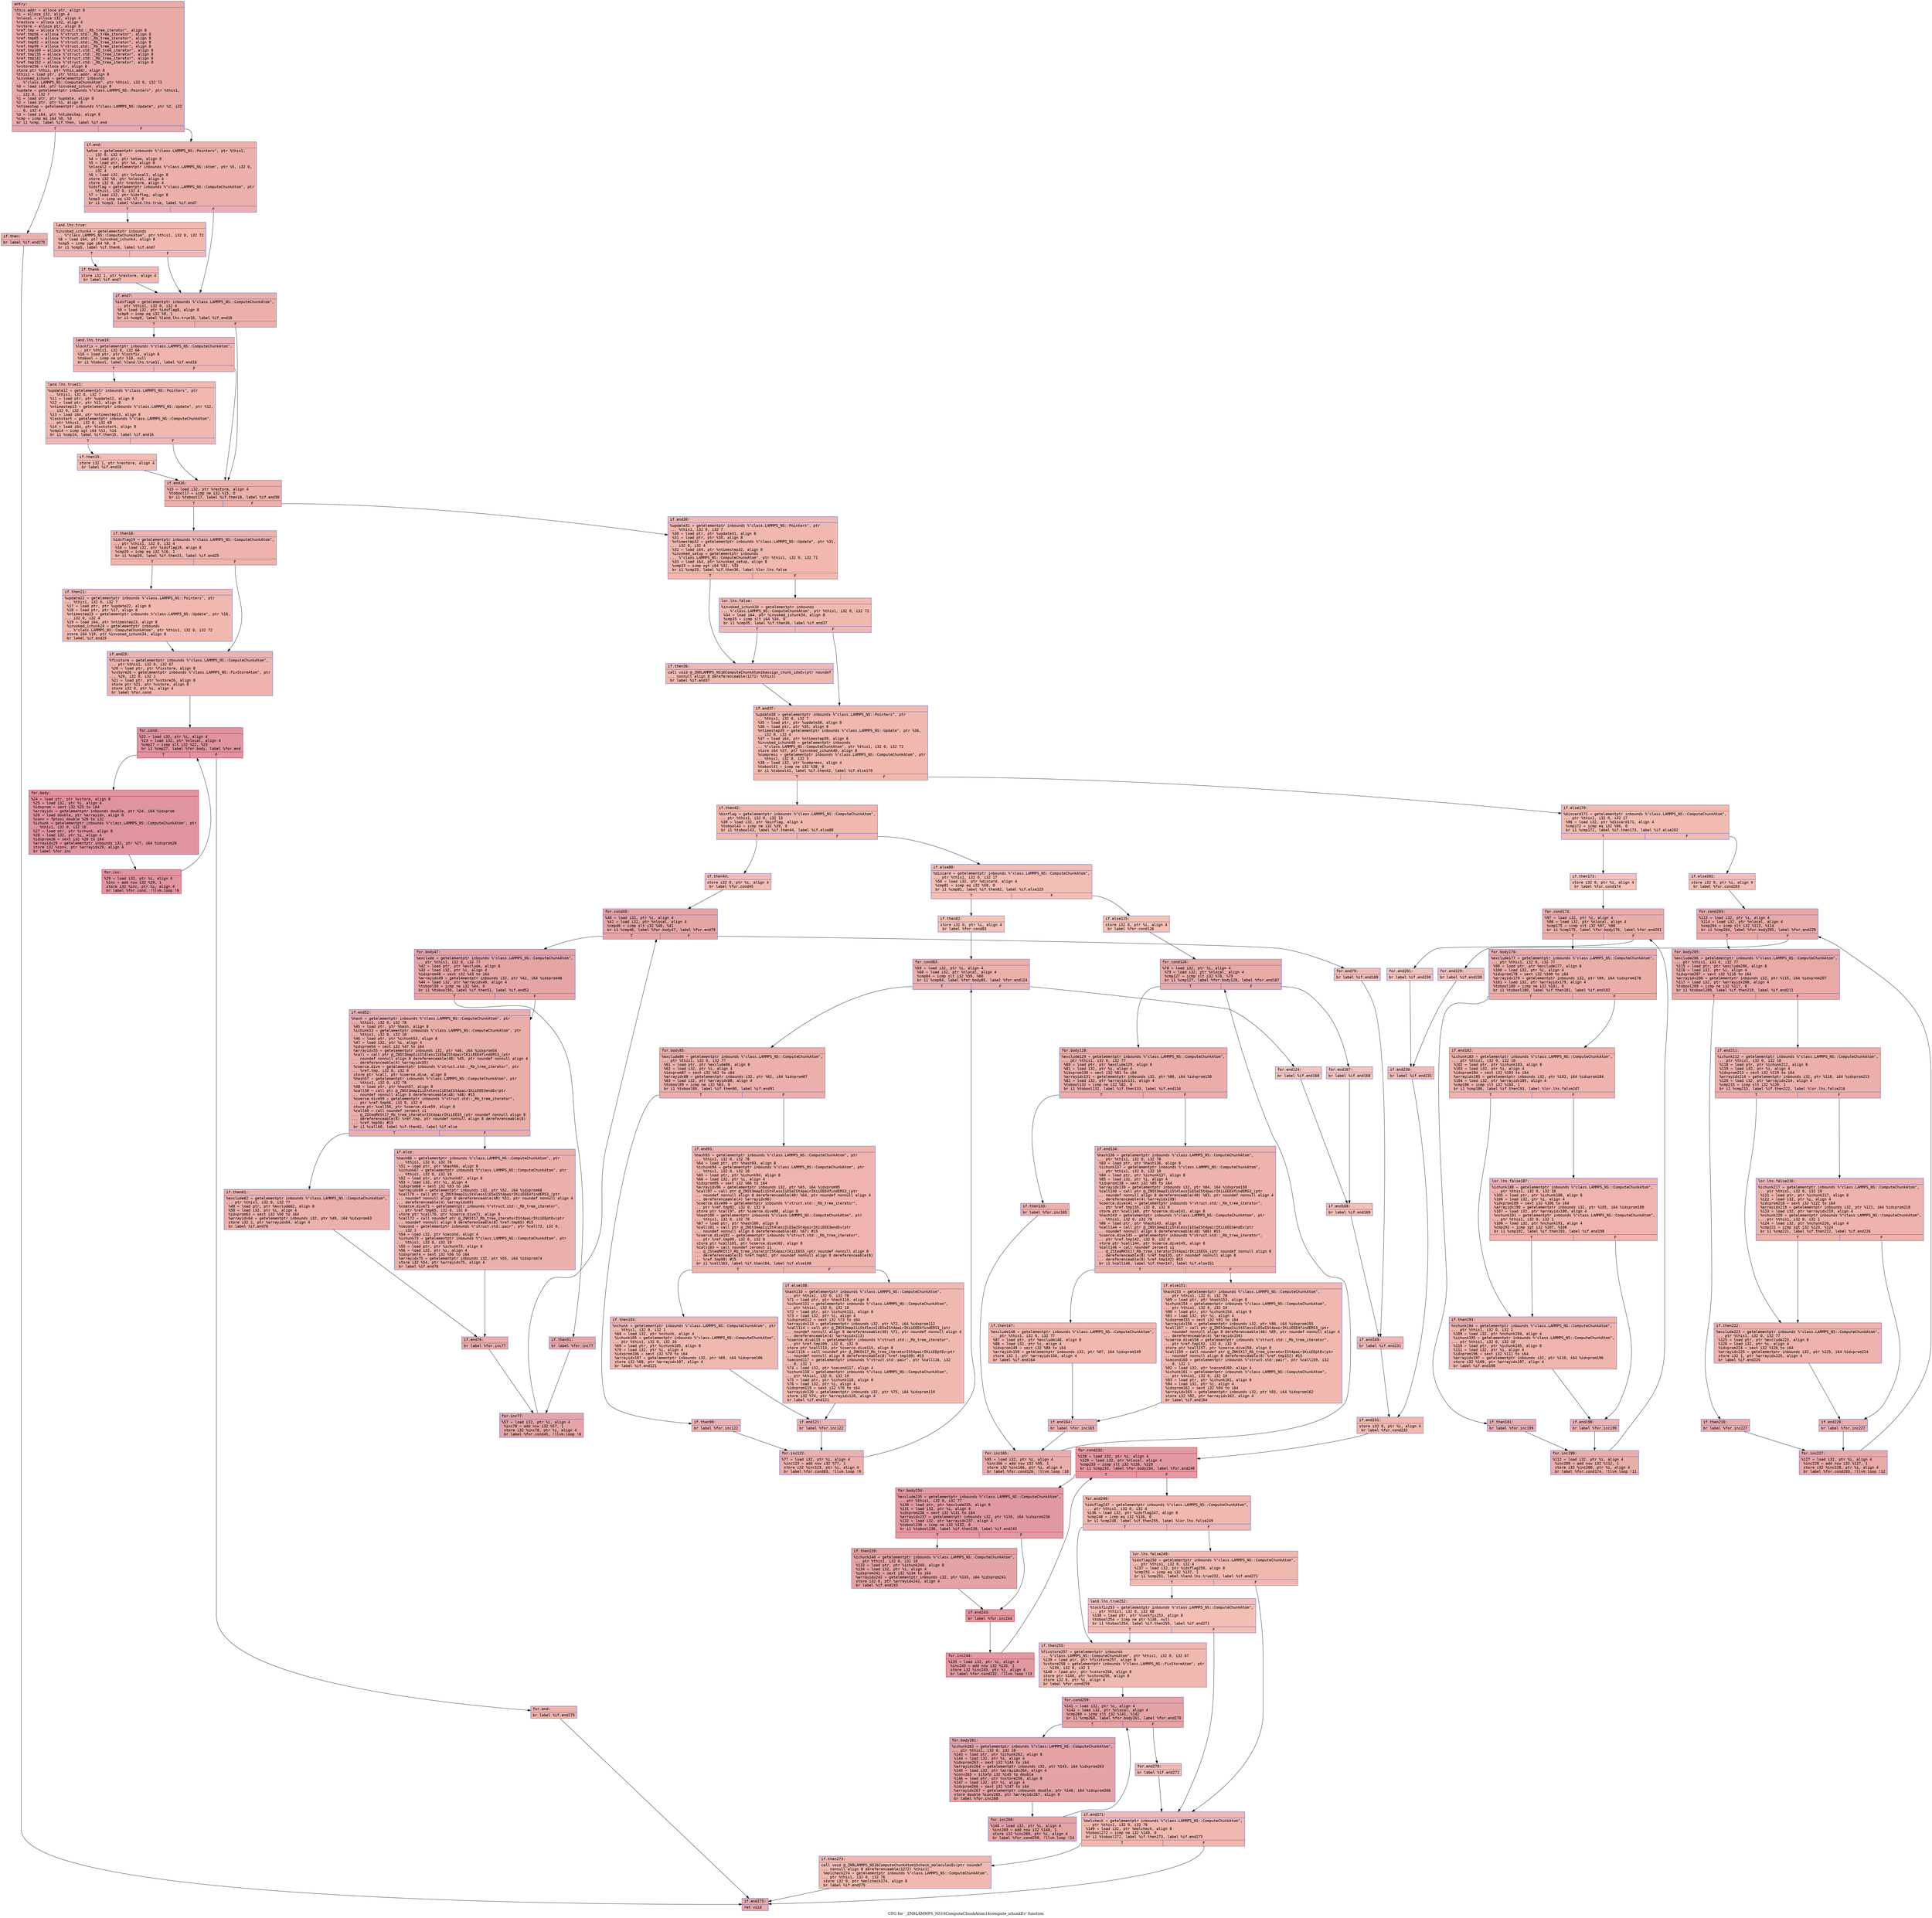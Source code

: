 digraph "CFG for '_ZN9LAMMPS_NS16ComputeChunkAtom14compute_ichunkEv' function" {
	label="CFG for '_ZN9LAMMPS_NS16ComputeChunkAtom14compute_ichunkEv' function";

	Node0x56369a7d19e0 [shape=record,color="#3d50c3ff", style=filled, fillcolor="#cc403a70" fontname="Courier",label="{entry:\l|  %this.addr = alloca ptr, align 8\l  %i = alloca i32, align 4\l  %nlocal = alloca i32, align 4\l  %restore = alloca i32, align 4\l  %vstore = alloca ptr, align 8\l  %ref.tmp = alloca %\"struct.std::_Rb_tree_iterator\", align 8\l  %ref.tmp56 = alloca %\"struct.std::_Rb_tree_iterator\", align 8\l  %ref.tmp65 = alloca %\"struct.std::_Rb_tree_iterator\", align 8\l  %ref.tmp92 = alloca %\"struct.std::_Rb_tree_iterator\", align 8\l  %ref.tmp99 = alloca %\"struct.std::_Rb_tree_iterator\", align 8\l  %ref.tmp109 = alloca %\"struct.std::_Rb_tree_iterator\", align 8\l  %ref.tmp135 = alloca %\"struct.std::_Rb_tree_iterator\", align 8\l  %ref.tmp142 = alloca %\"struct.std::_Rb_tree_iterator\", align 8\l  %ref.tmp152 = alloca %\"struct.std::_Rb_tree_iterator\", align 8\l  %vstore256 = alloca ptr, align 8\l  store ptr %this, ptr %this.addr, align 8\l  %this1 = load ptr, ptr %this.addr, align 8\l  %invoked_ichunk = getelementptr inbounds\l... %\"class.LAMMPS_NS::ComputeChunkAtom\", ptr %this1, i32 0, i32 72\l  %0 = load i64, ptr %invoked_ichunk, align 8\l  %update = getelementptr inbounds %\"class.LAMMPS_NS::Pointers\", ptr %this1,\l... i32 0, i32 7\l  %1 = load ptr, ptr %update, align 8\l  %2 = load ptr, ptr %1, align 8\l  %ntimestep = getelementptr inbounds %\"class.LAMMPS_NS::Update\", ptr %2, i32\l... 0, i32 4\l  %3 = load i64, ptr %ntimestep, align 8\l  %cmp = icmp eq i64 %0, %3\l  br i1 %cmp, label %if.then, label %if.end\l|{<s0>T|<s1>F}}"];
	Node0x56369a7d19e0:s0 -> Node0x56369a7dbb30[tooltip="entry -> if.then\nProbability 50.00%" ];
	Node0x56369a7d19e0:s1 -> Node0x56369a7dbba0[tooltip="entry -> if.end\nProbability 50.00%" ];
	Node0x56369a7dbb30 [shape=record,color="#3d50c3ff", style=filled, fillcolor="#d24b4070" fontname="Courier",label="{if.then:\l|  br label %if.end275\l}"];
	Node0x56369a7dbb30 -> Node0x56369a7dbcc0[tooltip="if.then -> if.end275\nProbability 100.00%" ];
	Node0x56369a7dbba0 [shape=record,color="#3d50c3ff", style=filled, fillcolor="#d24b4070" fontname="Courier",label="{if.end:\l|  %atom = getelementptr inbounds %\"class.LAMMPS_NS::Pointers\", ptr %this1,\l... i32 0, i32 6\l  %4 = load ptr, ptr %atom, align 8\l  %5 = load ptr, ptr %4, align 8\l  %nlocal2 = getelementptr inbounds %\"class.LAMMPS_NS::Atom\", ptr %5, i32 0,\l... i32 4\l  %6 = load i32, ptr %nlocal2, align 8\l  store i32 %6, ptr %nlocal, align 4\l  store i32 0, ptr %restore, align 4\l  %idsflag = getelementptr inbounds %\"class.LAMMPS_NS::ComputeChunkAtom\", ptr\l... %this1, i32 0, i32 4\l  %7 = load i32, ptr %idsflag, align 8\l  %cmp3 = icmp eq i32 %7, 0\l  br i1 %cmp3, label %land.lhs.true, label %if.end7\l|{<s0>T|<s1>F}}"];
	Node0x56369a7dbba0:s0 -> Node0x56369a7dc5d0[tooltip="if.end -> land.lhs.true\nProbability 37.50%" ];
	Node0x56369a7dbba0:s1 -> Node0x56369a7dc650[tooltip="if.end -> if.end7\nProbability 62.50%" ];
	Node0x56369a7dc5d0 [shape=record,color="#3d50c3ff", style=filled, fillcolor="#dc5d4a70" fontname="Courier",label="{land.lhs.true:\l|  %invoked_ichunk4 = getelementptr inbounds\l... %\"class.LAMMPS_NS::ComputeChunkAtom\", ptr %this1, i32 0, i32 72\l  %8 = load i64, ptr %invoked_ichunk4, align 8\l  %cmp5 = icmp sge i64 %8, 0\l  br i1 %cmp5, label %if.then6, label %if.end7\l|{<s0>T|<s1>F}}"];
	Node0x56369a7dc5d0:s0 -> Node0x56369a7dc9c0[tooltip="land.lhs.true -> if.then6\nProbability 50.00%" ];
	Node0x56369a7dc5d0:s1 -> Node0x56369a7dc650[tooltip="land.lhs.true -> if.end7\nProbability 50.00%" ];
	Node0x56369a7dc9c0 [shape=record,color="#3d50c3ff", style=filled, fillcolor="#de614d70" fontname="Courier",label="{if.then6:\l|  store i32 1, ptr %restore, align 4\l  br label %if.end7\l}"];
	Node0x56369a7dc9c0 -> Node0x56369a7dc650[tooltip="if.then6 -> if.end7\nProbability 100.00%" ];
	Node0x56369a7dc650 [shape=record,color="#3d50c3ff", style=filled, fillcolor="#d24b4070" fontname="Courier",label="{if.end7:\l|  %idsflag8 = getelementptr inbounds %\"class.LAMMPS_NS::ComputeChunkAtom\",\l... ptr %this1, i32 0, i32 4\l  %9 = load i32, ptr %idsflag8, align 8\l  %cmp9 = icmp eq i32 %9, 1\l  br i1 %cmp9, label %land.lhs.true10, label %if.end16\l|{<s0>T|<s1>F}}"];
	Node0x56369a7dc650:s0 -> Node0x56369a7dcdf0[tooltip="if.end7 -> land.lhs.true10\nProbability 50.00%" ];
	Node0x56369a7dc650:s1 -> Node0x56369a7dce70[tooltip="if.end7 -> if.end16\nProbability 50.00%" ];
	Node0x56369a7dcdf0 [shape=record,color="#3d50c3ff", style=filled, fillcolor="#d8564670" fontname="Courier",label="{land.lhs.true10:\l|  %lockfix = getelementptr inbounds %\"class.LAMMPS_NS::ComputeChunkAtom\",\l... ptr %this1, i32 0, i32 68\l  %10 = load ptr, ptr %lockfix, align 8\l  %tobool = icmp ne ptr %10, null\l  br i1 %tobool, label %land.lhs.true11, label %if.end16\l|{<s0>T|<s1>F}}"];
	Node0x56369a7dcdf0:s0 -> Node0x56369a7dd1e0[tooltip="land.lhs.true10 -> land.lhs.true11\nProbability 62.50%" ];
	Node0x56369a7dcdf0:s1 -> Node0x56369a7dce70[tooltip="land.lhs.true10 -> if.end16\nProbability 37.50%" ];
	Node0x56369a7dd1e0 [shape=record,color="#3d50c3ff", style=filled, fillcolor="#dc5d4a70" fontname="Courier",label="{land.lhs.true11:\l|  %update12 = getelementptr inbounds %\"class.LAMMPS_NS::Pointers\", ptr\l... %this1, i32 0, i32 7\l  %11 = load ptr, ptr %update12, align 8\l  %12 = load ptr, ptr %11, align 8\l  %ntimestep13 = getelementptr inbounds %\"class.LAMMPS_NS::Update\", ptr %12,\l... i32 0, i32 4\l  %13 = load i64, ptr %ntimestep13, align 8\l  %lockstart = getelementptr inbounds %\"class.LAMMPS_NS::ComputeChunkAtom\",\l... ptr %this1, i32 0, i32 69\l  %14 = load i64, ptr %lockstart, align 8\l  %cmp14 = icmp sgt i64 %13, %14\l  br i1 %cmp14, label %if.then15, label %if.end16\l|{<s0>T|<s1>F}}"];
	Node0x56369a7dd1e0:s0 -> Node0x56369a7dd890[tooltip="land.lhs.true11 -> if.then15\nProbability 50.00%" ];
	Node0x56369a7dd1e0:s1 -> Node0x56369a7dce70[tooltip="land.lhs.true11 -> if.end16\nProbability 50.00%" ];
	Node0x56369a7dd890 [shape=record,color="#3d50c3ff", style=filled, fillcolor="#e1675170" fontname="Courier",label="{if.then15:\l|  store i32 1, ptr %restore, align 4\l  br label %if.end16\l}"];
	Node0x56369a7dd890 -> Node0x56369a7dce70[tooltip="if.then15 -> if.end16\nProbability 100.00%" ];
	Node0x56369a7dce70 [shape=record,color="#3d50c3ff", style=filled, fillcolor="#d24b4070" fontname="Courier",label="{if.end16:\l|  %15 = load i32, ptr %restore, align 4\l  %tobool17 = icmp ne i32 %15, 0\l  br i1 %tobool17, label %if.then18, label %if.end30\l|{<s0>T|<s1>F}}"];
	Node0x56369a7dce70:s0 -> Node0x56369a7ddc10[tooltip="if.end16 -> if.then18\nProbability 62.50%" ];
	Node0x56369a7dce70:s1 -> Node0x56369a7ddc90[tooltip="if.end16 -> if.end30\nProbability 37.50%" ];
	Node0x56369a7ddc10 [shape=record,color="#3d50c3ff", style=filled, fillcolor="#d6524470" fontname="Courier",label="{if.then18:\l|  %idsflag19 = getelementptr inbounds %\"class.LAMMPS_NS::ComputeChunkAtom\",\l... ptr %this1, i32 0, i32 4\l  %16 = load i32, ptr %idsflag19, align 8\l  %cmp20 = icmp eq i32 %16, 1\l  br i1 %cmp20, label %if.then21, label %if.end25\l|{<s0>T|<s1>F}}"];
	Node0x56369a7ddc10:s0 -> Node0x56369a7dc010[tooltip="if.then18 -> if.then21\nProbability 50.00%" ];
	Node0x56369a7ddc10:s1 -> Node0x56369a7de360[tooltip="if.then18 -> if.end25\nProbability 50.00%" ];
	Node0x56369a7dc010 [shape=record,color="#3d50c3ff", style=filled, fillcolor="#dc5d4a70" fontname="Courier",label="{if.then21:\l|  %update22 = getelementptr inbounds %\"class.LAMMPS_NS::Pointers\", ptr\l... %this1, i32 0, i32 7\l  %17 = load ptr, ptr %update22, align 8\l  %18 = load ptr, ptr %17, align 8\l  %ntimestep23 = getelementptr inbounds %\"class.LAMMPS_NS::Update\", ptr %18,\l... i32 0, i32 4\l  %19 = load i64, ptr %ntimestep23, align 8\l  %invoked_ichunk24 = getelementptr inbounds\l... %\"class.LAMMPS_NS::ComputeChunkAtom\", ptr %this1, i32 0, i32 72\l  store i64 %19, ptr %invoked_ichunk24, align 8\l  br label %if.end25\l}"];
	Node0x56369a7dc010 -> Node0x56369a7de360[tooltip="if.then21 -> if.end25\nProbability 100.00%" ];
	Node0x56369a7de360 [shape=record,color="#3d50c3ff", style=filled, fillcolor="#d6524470" fontname="Courier",label="{if.end25:\l|  %fixstore = getelementptr inbounds %\"class.LAMMPS_NS::ComputeChunkAtom\",\l... ptr %this1, i32 0, i32 67\l  %20 = load ptr, ptr %fixstore, align 8\l  %vstore26 = getelementptr inbounds %\"class.LAMMPS_NS::FixStoreAtom\", ptr\l... %20, i32 0, i32 1\l  %21 = load ptr, ptr %vstore26, align 8\l  store ptr %21, ptr %vstore, align 8\l  store i32 0, ptr %i, align 4\l  br label %for.cond\l}"];
	Node0x56369a7de360 -> Node0x56369a7dee40[tooltip="if.end25 -> for.cond\nProbability 100.00%" ];
	Node0x56369a7dee40 [shape=record,color="#b70d28ff", style=filled, fillcolor="#b70d2870" fontname="Courier",label="{for.cond:\l|  %22 = load i32, ptr %i, align 4\l  %23 = load i32, ptr %nlocal, align 4\l  %cmp27 = icmp slt i32 %22, %23\l  br i1 %cmp27, label %for.body, label %for.end\l|{<s0>T|<s1>F}}"];
	Node0x56369a7dee40:s0 -> Node0x56369a7df0b0[tooltip="for.cond -> for.body\nProbability 96.88%" ];
	Node0x56369a7dee40:s1 -> Node0x56369a7df130[tooltip="for.cond -> for.end\nProbability 3.12%" ];
	Node0x56369a7df0b0 [shape=record,color="#b70d28ff", style=filled, fillcolor="#b70d2870" fontname="Courier",label="{for.body:\l|  %24 = load ptr, ptr %vstore, align 8\l  %25 = load i32, ptr %i, align 4\l  %idxprom = sext i32 %25 to i64\l  %arrayidx = getelementptr inbounds double, ptr %24, i64 %idxprom\l  %26 = load double, ptr %arrayidx, align 8\l  %conv = fptosi double %26 to i32\l  %ichunk = getelementptr inbounds %\"class.LAMMPS_NS::ComputeChunkAtom\", ptr\l... %this1, i32 0, i32 10\l  %27 = load ptr, ptr %ichunk, align 8\l  %28 = load i32, ptr %i, align 4\l  %idxprom28 = sext i32 %28 to i64\l  %arrayidx29 = getelementptr inbounds i32, ptr %27, i64 %idxprom28\l  store i32 %conv, ptr %arrayidx29, align 4\l  br label %for.inc\l}"];
	Node0x56369a7df0b0 -> Node0x56369a7df9b0[tooltip="for.body -> for.inc\nProbability 100.00%" ];
	Node0x56369a7df9b0 [shape=record,color="#b70d28ff", style=filled, fillcolor="#b70d2870" fontname="Courier",label="{for.inc:\l|  %29 = load i32, ptr %i, align 4\l  %inc = add nsw i32 %29, 1\l  store i32 %inc, ptr %i, align 4\l  br label %for.cond, !llvm.loop !6\l}"];
	Node0x56369a7df9b0 -> Node0x56369a7dee40[tooltip="for.inc -> for.cond\nProbability 100.00%" ];
	Node0x56369a7df130 [shape=record,color="#3d50c3ff", style=filled, fillcolor="#d6524470" fontname="Courier",label="{for.end:\l|  br label %if.end275\l}"];
	Node0x56369a7df130 -> Node0x56369a7dbcc0[tooltip="for.end -> if.end275\nProbability 100.00%" ];
	Node0x56369a7ddc90 [shape=record,color="#3d50c3ff", style=filled, fillcolor="#dc5d4a70" fontname="Courier",label="{if.end30:\l|  %update31 = getelementptr inbounds %\"class.LAMMPS_NS::Pointers\", ptr\l... %this1, i32 0, i32 7\l  %30 = load ptr, ptr %update31, align 8\l  %31 = load ptr, ptr %30, align 8\l  %ntimestep32 = getelementptr inbounds %\"class.LAMMPS_NS::Update\", ptr %31,\l... i32 0, i32 4\l  %32 = load i64, ptr %ntimestep32, align 8\l  %invoked_setup = getelementptr inbounds\l... %\"class.LAMMPS_NS::ComputeChunkAtom\", ptr %this1, i32 0, i32 71\l  %33 = load i64, ptr %invoked_setup, align 8\l  %cmp33 = icmp sgt i64 %32, %33\l  br i1 %cmp33, label %if.then36, label %lor.lhs.false\l|{<s0>T|<s1>F}}"];
	Node0x56369a7ddc90:s0 -> Node0x56369a7e0390[tooltip="if.end30 -> if.then36\nProbability 50.00%" ];
	Node0x56369a7ddc90:s1 -> Node0x56369a7e0410[tooltip="if.end30 -> lor.lhs.false\nProbability 50.00%" ];
	Node0x56369a7e0410 [shape=record,color="#3d50c3ff", style=filled, fillcolor="#de614d70" fontname="Courier",label="{lor.lhs.false:\l|  %invoked_ichunk34 = getelementptr inbounds\l... %\"class.LAMMPS_NS::ComputeChunkAtom\", ptr %this1, i32 0, i32 72\l  %34 = load i64, ptr %invoked_ichunk34, align 8\l  %cmp35 = icmp slt i64 %34, 0\l  br i1 %cmp35, label %if.then36, label %if.end37\l|{<s0>T|<s1>F}}"];
	Node0x56369a7e0410:s0 -> Node0x56369a7e0390[tooltip="lor.lhs.false -> if.then36\nProbability 37.50%" ];
	Node0x56369a7e0410:s1 -> Node0x56369a7e07f0[tooltip="lor.lhs.false -> if.end37\nProbability 62.50%" ];
	Node0x56369a7e0390 [shape=record,color="#3d50c3ff", style=filled, fillcolor="#de614d70" fontname="Courier",label="{if.then36:\l|  call void @_ZN9LAMMPS_NS16ComputeChunkAtom16assign_chunk_idsEv(ptr noundef\l... nonnull align 8 dereferenceable(1272) %this1)\l  br label %if.end37\l}"];
	Node0x56369a7e0390 -> Node0x56369a7e07f0[tooltip="if.then36 -> if.end37\nProbability 100.00%" ];
	Node0x56369a7e07f0 [shape=record,color="#3d50c3ff", style=filled, fillcolor="#dc5d4a70" fontname="Courier",label="{if.end37:\l|  %update38 = getelementptr inbounds %\"class.LAMMPS_NS::Pointers\", ptr\l... %this1, i32 0, i32 7\l  %35 = load ptr, ptr %update38, align 8\l  %36 = load ptr, ptr %35, align 8\l  %ntimestep39 = getelementptr inbounds %\"class.LAMMPS_NS::Update\", ptr %36,\l... i32 0, i32 4\l  %37 = load i64, ptr %ntimestep39, align 8\l  %invoked_ichunk40 = getelementptr inbounds\l... %\"class.LAMMPS_NS::ComputeChunkAtom\", ptr %this1, i32 0, i32 72\l  store i64 %37, ptr %invoked_ichunk40, align 8\l  %compress = getelementptr inbounds %\"class.LAMMPS_NS::ComputeChunkAtom\", ptr\l... %this1, i32 0, i32 3\l  %38 = load i32, ptr %compress, align 4\l  %tobool41 = icmp ne i32 %38, 0\l  br i1 %tobool41, label %if.then42, label %if.else170\l|{<s0>T|<s1>F}}"];
	Node0x56369a7e07f0:s0 -> Node0x56369a7e11e0[tooltip="if.end37 -> if.then42\nProbability 62.50%" ];
	Node0x56369a7e07f0:s1 -> Node0x56369a7e1260[tooltip="if.end37 -> if.else170\nProbability 37.50%" ];
	Node0x56369a7e11e0 [shape=record,color="#3d50c3ff", style=filled, fillcolor="#de614d70" fontname="Courier",label="{if.then42:\l|  %binflag = getelementptr inbounds %\"class.LAMMPS_NS::ComputeChunkAtom\",\l... ptr %this1, i32 0, i32 13\l  %39 = load i32, ptr %binflag, align 4\l  %tobool43 = icmp ne i32 %39, 0\l  br i1 %tobool43, label %if.then44, label %if.else80\l|{<s0>T|<s1>F}}"];
	Node0x56369a7e11e0:s0 -> Node0x56369a7e1560[tooltip="if.then42 -> if.then44\nProbability 62.50%" ];
	Node0x56369a7e11e0:s1 -> Node0x56369a7e15e0[tooltip="if.then42 -> if.else80\nProbability 37.50%" ];
	Node0x56369a7e1560 [shape=record,color="#3d50c3ff", style=filled, fillcolor="#e1675170" fontname="Courier",label="{if.then44:\l|  store i32 0, ptr %i, align 4\l  br label %for.cond45\l}"];
	Node0x56369a7e1560 -> Node0x56369a7e17b0[tooltip="if.then44 -> for.cond45\nProbability 100.00%" ];
	Node0x56369a7e17b0 [shape=record,color="#3d50c3ff", style=filled, fillcolor="#c5333470" fontname="Courier",label="{for.cond45:\l|  %40 = load i32, ptr %i, align 4\l  %41 = load i32, ptr %nlocal, align 4\l  %cmp46 = icmp slt i32 %40, %41\l  br i1 %cmp46, label %for.body47, label %for.end79\l|{<s0>T|<s1>F}}"];
	Node0x56369a7e17b0:s0 -> Node0x56369a7e1a50[tooltip="for.cond45 -> for.body47\nProbability 96.88%" ];
	Node0x56369a7e17b0:s1 -> Node0x56369a7e1ad0[tooltip="for.cond45 -> for.end79\nProbability 3.12%" ];
	Node0x56369a7e1a50 [shape=record,color="#3d50c3ff", style=filled, fillcolor="#c5333470" fontname="Courier",label="{for.body47:\l|  %exclude = getelementptr inbounds %\"class.LAMMPS_NS::ComputeChunkAtom\",\l... ptr %this1, i32 0, i32 77\l  %42 = load ptr, ptr %exclude, align 8\l  %43 = load i32, ptr %i, align 4\l  %idxprom48 = sext i32 %43 to i64\l  %arrayidx49 = getelementptr inbounds i32, ptr %42, i64 %idxprom48\l  %44 = load i32, ptr %arrayidx49, align 4\l  %tobool50 = icmp ne i32 %44, 0\l  br i1 %tobool50, label %if.then51, label %if.end52\l|{<s0>T|<s1>F}}"];
	Node0x56369a7e1a50:s0 -> Node0x56369a7dde50[tooltip="for.body47 -> if.then51\nProbability 62.50%" ];
	Node0x56369a7e1a50:s1 -> Node0x56369a7dded0[tooltip="for.body47 -> if.end52\nProbability 37.50%" ];
	Node0x56369a7dde50 [shape=record,color="#3d50c3ff", style=filled, fillcolor="#ca3b3770" fontname="Courier",label="{if.then51:\l|  br label %for.inc77\l}"];
	Node0x56369a7dde50 -> Node0x56369a7de000[tooltip="if.then51 -> for.inc77\nProbability 100.00%" ];
	Node0x56369a7dded0 [shape=record,color="#3d50c3ff", style=filled, fillcolor="#d0473d70" fontname="Courier",label="{if.end52:\l|  %hash = getelementptr inbounds %\"class.LAMMPS_NS::ComputeChunkAtom\", ptr\l... %this1, i32 0, i32 78\l  %45 = load ptr, ptr %hash, align 8\l  %ichunk53 = getelementptr inbounds %\"class.LAMMPS_NS::ComputeChunkAtom\", ptr\l... %this1, i32 0, i32 10\l  %46 = load ptr, ptr %ichunk53, align 8\l  %47 = load i32, ptr %i, align 4\l  %idxprom54 = sext i32 %47 to i64\l  %arrayidx55 = getelementptr inbounds i32, ptr %46, i64 %idxprom54\l  %call = call ptr @_ZNSt3mapIiiSt4lessIiESaISt4pairIKiiEEE4findERS3_(ptr\l... noundef nonnull align 8 dereferenceable(48) %45, ptr noundef nonnull align 4\l... dereferenceable(4) %arrayidx55)\l  %coerce.dive = getelementptr inbounds %\"struct.std::_Rb_tree_iterator\", ptr\l... %ref.tmp, i32 0, i32 0\l  store ptr %call, ptr %coerce.dive, align 8\l  %hash57 = getelementptr inbounds %\"class.LAMMPS_NS::ComputeChunkAtom\", ptr\l... %this1, i32 0, i32 78\l  %48 = load ptr, ptr %hash57, align 8\l  %call58 = call ptr @_ZNSt3mapIiiSt4lessIiESaISt4pairIKiiEEE3endEv(ptr\l... noundef nonnull align 8 dereferenceable(48) %48) #15\l  %coerce.dive59 = getelementptr inbounds %\"struct.std::_Rb_tree_iterator\",\l... ptr %ref.tmp56, i32 0, i32 0\l  store ptr %call58, ptr %coerce.dive59, align 8\l  %call60 = call noundef zeroext i1\l... @_ZSteqRKSt17_Rb_tree_iteratorISt4pairIKiiEES5_(ptr noundef nonnull align 8\l... dereferenceable(8) %ref.tmp, ptr noundef nonnull align 8 dereferenceable(8)\l... %ref.tmp56) #15\l  br i1 %call60, label %if.then61, label %if.else\l|{<s0>T|<s1>F}}"];
	Node0x56369a7dded0:s0 -> Node0x56369a7e4170[tooltip="if.end52 -> if.then61\nProbability 50.00%" ];
	Node0x56369a7dded0:s1 -> Node0x56369a7e4250[tooltip="if.end52 -> if.else\nProbability 50.00%" ];
	Node0x56369a7e4170 [shape=record,color="#3d50c3ff", style=filled, fillcolor="#d24b4070" fontname="Courier",label="{if.then61:\l|  %exclude62 = getelementptr inbounds %\"class.LAMMPS_NS::ComputeChunkAtom\",\l... ptr %this1, i32 0, i32 77\l  %49 = load ptr, ptr %exclude62, align 8\l  %50 = load i32, ptr %i, align 4\l  %idxprom63 = sext i32 %50 to i64\l  %arrayidx64 = getelementptr inbounds i32, ptr %49, i64 %idxprom63\l  store i32 1, ptr %arrayidx64, align 4\l  br label %if.end76\l}"];
	Node0x56369a7e4170 -> Node0x56369a7e47b0[tooltip="if.then61 -> if.end76\nProbability 100.00%" ];
	Node0x56369a7e4250 [shape=record,color="#3d50c3ff", style=filled, fillcolor="#d24b4070" fontname="Courier",label="{if.else:\l|  %hash66 = getelementptr inbounds %\"class.LAMMPS_NS::ComputeChunkAtom\", ptr\l... %this1, i32 0, i32 78\l  %51 = load ptr, ptr %hash66, align 8\l  %ichunk67 = getelementptr inbounds %\"class.LAMMPS_NS::ComputeChunkAtom\", ptr\l... %this1, i32 0, i32 10\l  %52 = load ptr, ptr %ichunk67, align 8\l  %53 = load i32, ptr %i, align 4\l  %idxprom68 = sext i32 %53 to i64\l  %arrayidx69 = getelementptr inbounds i32, ptr %52, i64 %idxprom68\l  %call70 = call ptr @_ZNSt3mapIiiSt4lessIiESaISt4pairIKiiEEE4findERS3_(ptr\l... noundef nonnull align 8 dereferenceable(48) %51, ptr noundef nonnull align 4\l... dereferenceable(4) %arrayidx69)\l  %coerce.dive71 = getelementptr inbounds %\"struct.std::_Rb_tree_iterator\",\l... ptr %ref.tmp65, i32 0, i32 0\l  store ptr %call70, ptr %coerce.dive71, align 8\l  %call72 = call noundef ptr @_ZNKSt17_Rb_tree_iteratorISt4pairIKiiEEptEv(ptr\l... noundef nonnull align 8 dereferenceable(8) %ref.tmp65) #15\l  %second = getelementptr inbounds %\"struct.std::pair\", ptr %call72, i32 0,\l... i32 1\l  %54 = load i32, ptr %second, align 4\l  %ichunk73 = getelementptr inbounds %\"class.LAMMPS_NS::ComputeChunkAtom\", ptr\l... %this1, i32 0, i32 10\l  %55 = load ptr, ptr %ichunk73, align 8\l  %56 = load i32, ptr %i, align 4\l  %idxprom74 = sext i32 %56 to i64\l  %arrayidx75 = getelementptr inbounds i32, ptr %55, i64 %idxprom74\l  store i32 %54, ptr %arrayidx75, align 4\l  br label %if.end76\l}"];
	Node0x56369a7e4250 -> Node0x56369a7e47b0[tooltip="if.else -> if.end76\nProbability 100.00%" ];
	Node0x56369a7e47b0 [shape=record,color="#3d50c3ff", style=filled, fillcolor="#d0473d70" fontname="Courier",label="{if.end76:\l|  br label %for.inc77\l}"];
	Node0x56369a7e47b0 -> Node0x56369a7de000[tooltip="if.end76 -> for.inc77\nProbability 100.00%" ];
	Node0x56369a7de000 [shape=record,color="#3d50c3ff", style=filled, fillcolor="#c5333470" fontname="Courier",label="{for.inc77:\l|  %57 = load i32, ptr %i, align 4\l  %inc78 = add nsw i32 %57, 1\l  store i32 %inc78, ptr %i, align 4\l  br label %for.cond45, !llvm.loop !8\l}"];
	Node0x56369a7de000 -> Node0x56369a7e17b0[tooltip="for.inc77 -> for.cond45\nProbability 100.00%" ];
	Node0x56369a7e1ad0 [shape=record,color="#3d50c3ff", style=filled, fillcolor="#e1675170" fontname="Courier",label="{for.end79:\l|  br label %if.end169\l}"];
	Node0x56369a7e1ad0 -> Node0x56369a7e5ba0[tooltip="for.end79 -> if.end169\nProbability 100.00%" ];
	Node0x56369a7e15e0 [shape=record,color="#3d50c3ff", style=filled, fillcolor="#e36c5570" fontname="Courier",label="{if.else80:\l|  %discard = getelementptr inbounds %\"class.LAMMPS_NS::ComputeChunkAtom\",\l... ptr %this1, i32 0, i32 17\l  %58 = load i32, ptr %discard, align 4\l  %cmp81 = icmp eq i32 %58, 0\l  br i1 %cmp81, label %if.then82, label %if.else125\l|{<s0>T|<s1>F}}"];
	Node0x56369a7e15e0:s0 -> Node0x56369a7e5ea0[tooltip="if.else80 -> if.then82\nProbability 37.50%" ];
	Node0x56369a7e15e0:s1 -> Node0x56369a7e5f20[tooltip="if.else80 -> if.else125\nProbability 62.50%" ];
	Node0x56369a7e5ea0 [shape=record,color="#3d50c3ff", style=filled, fillcolor="#e97a5f70" fontname="Courier",label="{if.then82:\l|  store i32 0, ptr %i, align 4\l  br label %for.cond83\l}"];
	Node0x56369a7e5ea0 -> Node0x56369a7e60f0[tooltip="if.then82 -> for.cond83\nProbability 100.00%" ];
	Node0x56369a7e60f0 [shape=record,color="#3d50c3ff", style=filled, fillcolor="#d24b4070" fontname="Courier",label="{for.cond83:\l|  %59 = load i32, ptr %i, align 4\l  %60 = load i32, ptr %nlocal, align 4\l  %cmp84 = icmp slt i32 %59, %60\l  br i1 %cmp84, label %for.body85, label %for.end124\l|{<s0>T|<s1>F}}"];
	Node0x56369a7e60f0:s0 -> Node0x56369a7e6390[tooltip="for.cond83 -> for.body85\nProbability 96.88%" ];
	Node0x56369a7e60f0:s1 -> Node0x56369a7e6410[tooltip="for.cond83 -> for.end124\nProbability 3.12%" ];
	Node0x56369a7e6390 [shape=record,color="#3d50c3ff", style=filled, fillcolor="#d24b4070" fontname="Courier",label="{for.body85:\l|  %exclude86 = getelementptr inbounds %\"class.LAMMPS_NS::ComputeChunkAtom\",\l... ptr %this1, i32 0, i32 77\l  %61 = load ptr, ptr %exclude86, align 8\l  %62 = load i32, ptr %i, align 4\l  %idxprom87 = sext i32 %62 to i64\l  %arrayidx88 = getelementptr inbounds i32, ptr %61, i64 %idxprom87\l  %63 = load i32, ptr %arrayidx88, align 4\l  %tobool89 = icmp ne i32 %63, 0\l  br i1 %tobool89, label %if.then90, label %if.end91\l|{<s0>T|<s1>F}}"];
	Node0x56369a7e6390:s0 -> Node0x56369a7e69e0[tooltip="for.body85 -> if.then90\nProbability 62.50%" ];
	Node0x56369a7e6390:s1 -> Node0x56369a7e6a60[tooltip="for.body85 -> if.end91\nProbability 37.50%" ];
	Node0x56369a7e69e0 [shape=record,color="#3d50c3ff", style=filled, fillcolor="#d6524470" fontname="Courier",label="{if.then90:\l|  br label %for.inc122\l}"];
	Node0x56369a7e69e0 -> Node0x56369a7e6bf0[tooltip="if.then90 -> for.inc122\nProbability 100.00%" ];
	Node0x56369a7e6a60 [shape=record,color="#3d50c3ff", style=filled, fillcolor="#d8564670" fontname="Courier",label="{if.end91:\l|  %hash93 = getelementptr inbounds %\"class.LAMMPS_NS::ComputeChunkAtom\", ptr\l... %this1, i32 0, i32 78\l  %64 = load ptr, ptr %hash93, align 8\l  %ichunk94 = getelementptr inbounds %\"class.LAMMPS_NS::ComputeChunkAtom\", ptr\l... %this1, i32 0, i32 10\l  %65 = load ptr, ptr %ichunk94, align 8\l  %66 = load i32, ptr %i, align 4\l  %idxprom95 = sext i32 %66 to i64\l  %arrayidx96 = getelementptr inbounds i32, ptr %65, i64 %idxprom95\l  %call97 = call ptr @_ZNSt3mapIiiSt4lessIiESaISt4pairIKiiEEE4findERS3_(ptr\l... noundef nonnull align 8 dereferenceable(48) %64, ptr noundef nonnull align 4\l... dereferenceable(4) %arrayidx96)\l  %coerce.dive98 = getelementptr inbounds %\"struct.std::_Rb_tree_iterator\",\l... ptr %ref.tmp92, i32 0, i32 0\l  store ptr %call97, ptr %coerce.dive98, align 8\l  %hash100 = getelementptr inbounds %\"class.LAMMPS_NS::ComputeChunkAtom\", ptr\l... %this1, i32 0, i32 78\l  %67 = load ptr, ptr %hash100, align 8\l  %call101 = call ptr @_ZNSt3mapIiiSt4lessIiESaISt4pairIKiiEEE3endEv(ptr\l... noundef nonnull align 8 dereferenceable(48) %67) #15\l  %coerce.dive102 = getelementptr inbounds %\"struct.std::_Rb_tree_iterator\",\l... ptr %ref.tmp99, i32 0, i32 0\l  store ptr %call101, ptr %coerce.dive102, align 8\l  %call103 = call noundef zeroext i1\l... @_ZSteqRKSt17_Rb_tree_iteratorISt4pairIKiiEES5_(ptr noundef nonnull align 8\l... dereferenceable(8) %ref.tmp92, ptr noundef nonnull align 8 dereferenceable(8)\l... %ref.tmp99) #15\l  br i1 %call103, label %if.then104, label %if.else108\l|{<s0>T|<s1>F}}"];
	Node0x56369a7e6a60:s0 -> Node0x56369a7e7a70[tooltip="if.end91 -> if.then104\nProbability 50.00%" ];
	Node0x56369a7e6a60:s1 -> Node0x56369a7e7af0[tooltip="if.end91 -> if.else108\nProbability 50.00%" ];
	Node0x56369a7e7a70 [shape=record,color="#3d50c3ff", style=filled, fillcolor="#de614d70" fontname="Courier",label="{if.then104:\l|  %nchunk = getelementptr inbounds %\"class.LAMMPS_NS::ComputeChunkAtom\", ptr\l... %this1, i32 0, i32 1\l  %68 = load i32, ptr %nchunk, align 4\l  %ichunk105 = getelementptr inbounds %\"class.LAMMPS_NS::ComputeChunkAtom\",\l... ptr %this1, i32 0, i32 10\l  %69 = load ptr, ptr %ichunk105, align 8\l  %70 = load i32, ptr %i, align 4\l  %idxprom106 = sext i32 %70 to i64\l  %arrayidx107 = getelementptr inbounds i32, ptr %69, i64 %idxprom106\l  store i32 %68, ptr %arrayidx107, align 4\l  br label %if.end121\l}"];
	Node0x56369a7e7a70 -> Node0x56369a7e81c0[tooltip="if.then104 -> if.end121\nProbability 100.00%" ];
	Node0x56369a7e7af0 [shape=record,color="#3d50c3ff", style=filled, fillcolor="#de614d70" fontname="Courier",label="{if.else108:\l|  %hash110 = getelementptr inbounds %\"class.LAMMPS_NS::ComputeChunkAtom\",\l... ptr %this1, i32 0, i32 78\l  %71 = load ptr, ptr %hash110, align 8\l  %ichunk111 = getelementptr inbounds %\"class.LAMMPS_NS::ComputeChunkAtom\",\l... ptr %this1, i32 0, i32 10\l  %72 = load ptr, ptr %ichunk111, align 8\l  %73 = load i32, ptr %i, align 4\l  %idxprom112 = sext i32 %73 to i64\l  %arrayidx113 = getelementptr inbounds i32, ptr %72, i64 %idxprom112\l  %call114 = call ptr @_ZNSt3mapIiiSt4lessIiESaISt4pairIKiiEEE4findERS3_(ptr\l... noundef nonnull align 8 dereferenceable(48) %71, ptr noundef nonnull align 4\l... dereferenceable(4) %arrayidx113)\l  %coerce.dive115 = getelementptr inbounds %\"struct.std::_Rb_tree_iterator\",\l... ptr %ref.tmp109, i32 0, i32 0\l  store ptr %call114, ptr %coerce.dive115, align 8\l  %call116 = call noundef ptr @_ZNKSt17_Rb_tree_iteratorISt4pairIKiiEEptEv(ptr\l... noundef nonnull align 8 dereferenceable(8) %ref.tmp109) #15\l  %second117 = getelementptr inbounds %\"struct.std::pair\", ptr %call116, i32\l... 0, i32 1\l  %74 = load i32, ptr %second117, align 4\l  %ichunk118 = getelementptr inbounds %\"class.LAMMPS_NS::ComputeChunkAtom\",\l... ptr %this1, i32 0, i32 10\l  %75 = load ptr, ptr %ichunk118, align 8\l  %76 = load i32, ptr %i, align 4\l  %idxprom119 = sext i32 %76 to i64\l  %arrayidx120 = getelementptr inbounds i32, ptr %75, i64 %idxprom119\l  store i32 %74, ptr %arrayidx120, align 4\l  br label %if.end121\l}"];
	Node0x56369a7e7af0 -> Node0x56369a7e81c0[tooltip="if.else108 -> if.end121\nProbability 100.00%" ];
	Node0x56369a7e81c0 [shape=record,color="#3d50c3ff", style=filled, fillcolor="#d8564670" fontname="Courier",label="{if.end121:\l|  br label %for.inc122\l}"];
	Node0x56369a7e81c0 -> Node0x56369a7e6bf0[tooltip="if.end121 -> for.inc122\nProbability 100.00%" ];
	Node0x56369a7e6bf0 [shape=record,color="#3d50c3ff", style=filled, fillcolor="#d24b4070" fontname="Courier",label="{for.inc122:\l|  %77 = load i32, ptr %i, align 4\l  %inc123 = add nsw i32 %77, 1\l  store i32 %inc123, ptr %i, align 4\l  br label %for.cond83, !llvm.loop !9\l}"];
	Node0x56369a7e6bf0 -> Node0x56369a7e60f0[tooltip="for.inc122 -> for.cond83\nProbability 100.00%" ];
	Node0x56369a7e6410 [shape=record,color="#3d50c3ff", style=filled, fillcolor="#e97a5f70" fontname="Courier",label="{for.end124:\l|  br label %if.end168\l}"];
	Node0x56369a7e6410 -> Node0x56369a7e94c0[tooltip="for.end124 -> if.end168\nProbability 100.00%" ];
	Node0x56369a7e5f20 [shape=record,color="#3d50c3ff", style=filled, fillcolor="#e8765c70" fontname="Courier",label="{if.else125:\l|  store i32 0, ptr %i, align 4\l  br label %for.cond126\l}"];
	Node0x56369a7e5f20 -> Node0x56369a7e9650[tooltip="if.else125 -> for.cond126\nProbability 100.00%" ];
	Node0x56369a7e9650 [shape=record,color="#3d50c3ff", style=filled, fillcolor="#cc403a70" fontname="Courier",label="{for.cond126:\l|  %78 = load i32, ptr %i, align 4\l  %79 = load i32, ptr %nlocal, align 4\l  %cmp127 = icmp slt i32 %78, %79\l  br i1 %cmp127, label %for.body128, label %for.end167\l|{<s0>T|<s1>F}}"];
	Node0x56369a7e9650:s0 -> Node0x56369a7e98f0[tooltip="for.cond126 -> for.body128\nProbability 96.88%" ];
	Node0x56369a7e9650:s1 -> Node0x56369a7e9970[tooltip="for.cond126 -> for.end167\nProbability 3.12%" ];
	Node0x56369a7e98f0 [shape=record,color="#3d50c3ff", style=filled, fillcolor="#d0473d70" fontname="Courier",label="{for.body128:\l|  %exclude129 = getelementptr inbounds %\"class.LAMMPS_NS::ComputeChunkAtom\",\l... ptr %this1, i32 0, i32 77\l  %80 = load ptr, ptr %exclude129, align 8\l  %81 = load i32, ptr %i, align 4\l  %idxprom130 = sext i32 %81 to i64\l  %arrayidx131 = getelementptr inbounds i32, ptr %80, i64 %idxprom130\l  %82 = load i32, ptr %arrayidx131, align 4\l  %tobool132 = icmp ne i32 %82, 0\l  br i1 %tobool132, label %if.then133, label %if.end134\l|{<s0>T|<s1>F}}"];
	Node0x56369a7e98f0:s0 -> Node0x56369a7e9f40[tooltip="for.body128 -> if.then133\nProbability 62.50%" ];
	Node0x56369a7e98f0:s1 -> Node0x56369a7e9fc0[tooltip="for.body128 -> if.end134\nProbability 37.50%" ];
	Node0x56369a7e9f40 [shape=record,color="#3d50c3ff", style=filled, fillcolor="#d24b4070" fontname="Courier",label="{if.then133:\l|  br label %for.inc165\l}"];
	Node0x56369a7e9f40 -> Node0x56369a74cac0[tooltip="if.then133 -> for.inc165\nProbability 100.00%" ];
	Node0x56369a7e9fc0 [shape=record,color="#3d50c3ff", style=filled, fillcolor="#d6524470" fontname="Courier",label="{if.end134:\l|  %hash136 = getelementptr inbounds %\"class.LAMMPS_NS::ComputeChunkAtom\",\l... ptr %this1, i32 0, i32 78\l  %83 = load ptr, ptr %hash136, align 8\l  %ichunk137 = getelementptr inbounds %\"class.LAMMPS_NS::ComputeChunkAtom\",\l... ptr %this1, i32 0, i32 10\l  %84 = load ptr, ptr %ichunk137, align 8\l  %85 = load i32, ptr %i, align 4\l  %idxprom138 = sext i32 %85 to i64\l  %arrayidx139 = getelementptr inbounds i32, ptr %84, i64 %idxprom138\l  %call140 = call ptr @_ZNSt3mapIiiSt4lessIiESaISt4pairIKiiEEE4findERS3_(ptr\l... noundef nonnull align 8 dereferenceable(48) %83, ptr noundef nonnull align 4\l... dereferenceable(4) %arrayidx139)\l  %coerce.dive141 = getelementptr inbounds %\"struct.std::_Rb_tree_iterator\",\l... ptr %ref.tmp135, i32 0, i32 0\l  store ptr %call140, ptr %coerce.dive141, align 8\l  %hash143 = getelementptr inbounds %\"class.LAMMPS_NS::ComputeChunkAtom\", ptr\l... %this1, i32 0, i32 78\l  %86 = load ptr, ptr %hash143, align 8\l  %call144 = call ptr @_ZNSt3mapIiiSt4lessIiESaISt4pairIKiiEEE3endEv(ptr\l... noundef nonnull align 8 dereferenceable(48) %86) #15\l  %coerce.dive145 = getelementptr inbounds %\"struct.std::_Rb_tree_iterator\",\l... ptr %ref.tmp142, i32 0, i32 0\l  store ptr %call144, ptr %coerce.dive145, align 8\l  %call146 = call noundef zeroext i1\l... @_ZSteqRKSt17_Rb_tree_iteratorISt4pairIKiiEES5_(ptr noundef nonnull align 8\l... dereferenceable(8) %ref.tmp135, ptr noundef nonnull align 8\l... dereferenceable(8) %ref.tmp142) #15\l  br i1 %call146, label %if.then147, label %if.else151\l|{<s0>T|<s1>F}}"];
	Node0x56369a7e9fc0:s0 -> Node0x56369a7e2400[tooltip="if.end134 -> if.then147\nProbability 50.00%" ];
	Node0x56369a7e9fc0:s1 -> Node0x56369a7e2480[tooltip="if.end134 -> if.else151\nProbability 50.00%" ];
	Node0x56369a7e2400 [shape=record,color="#3d50c3ff", style=filled, fillcolor="#dc5d4a70" fontname="Courier",label="{if.then147:\l|  %exclude148 = getelementptr inbounds %\"class.LAMMPS_NS::ComputeChunkAtom\",\l... ptr %this1, i32 0, i32 77\l  %87 = load ptr, ptr %exclude148, align 8\l  %88 = load i32, ptr %i, align 4\l  %idxprom149 = sext i32 %88 to i64\l  %arrayidx150 = getelementptr inbounds i32, ptr %87, i64 %idxprom149\l  store i32 1, ptr %arrayidx150, align 4\l  br label %if.end164\l}"];
	Node0x56369a7e2400 -> Node0x56369a7e29b0[tooltip="if.then147 -> if.end164\nProbability 100.00%" ];
	Node0x56369a7e2480 [shape=record,color="#3d50c3ff", style=filled, fillcolor="#dc5d4a70" fontname="Courier",label="{if.else151:\l|  %hash153 = getelementptr inbounds %\"class.LAMMPS_NS::ComputeChunkAtom\",\l... ptr %this1, i32 0, i32 78\l  %89 = load ptr, ptr %hash153, align 8\l  %ichunk154 = getelementptr inbounds %\"class.LAMMPS_NS::ComputeChunkAtom\",\l... ptr %this1, i32 0, i32 10\l  %90 = load ptr, ptr %ichunk154, align 8\l  %91 = load i32, ptr %i, align 4\l  %idxprom155 = sext i32 %91 to i64\l  %arrayidx156 = getelementptr inbounds i32, ptr %90, i64 %idxprom155\l  %call157 = call ptr @_ZNSt3mapIiiSt4lessIiESaISt4pairIKiiEEE4findERS3_(ptr\l... noundef nonnull align 8 dereferenceable(48) %89, ptr noundef nonnull align 4\l... dereferenceable(4) %arrayidx156)\l  %coerce.dive158 = getelementptr inbounds %\"struct.std::_Rb_tree_iterator\",\l... ptr %ref.tmp152, i32 0, i32 0\l  store ptr %call157, ptr %coerce.dive158, align 8\l  %call159 = call noundef ptr @_ZNKSt17_Rb_tree_iteratorISt4pairIKiiEEptEv(ptr\l... noundef nonnull align 8 dereferenceable(8) %ref.tmp152) #15\l  %second160 = getelementptr inbounds %\"struct.std::pair\", ptr %call159, i32\l... 0, i32 1\l  %92 = load i32, ptr %second160, align 4\l  %ichunk161 = getelementptr inbounds %\"class.LAMMPS_NS::ComputeChunkAtom\",\l... ptr %this1, i32 0, i32 10\l  %93 = load ptr, ptr %ichunk161, align 8\l  %94 = load i32, ptr %i, align 4\l  %idxprom162 = sext i32 %94 to i64\l  %arrayidx163 = getelementptr inbounds i32, ptr %93, i64 %idxprom162\l  store i32 %92, ptr %arrayidx163, align 4\l  br label %if.end164\l}"];
	Node0x56369a7e2480 -> Node0x56369a7e29b0[tooltip="if.else151 -> if.end164\nProbability 100.00%" ];
	Node0x56369a7e29b0 [shape=record,color="#3d50c3ff", style=filled, fillcolor="#d6524470" fontname="Courier",label="{if.end164:\l|  br label %for.inc165\l}"];
	Node0x56369a7e29b0 -> Node0x56369a74cac0[tooltip="if.end164 -> for.inc165\nProbability 100.00%" ];
	Node0x56369a74cac0 [shape=record,color="#3d50c3ff", style=filled, fillcolor="#d0473d70" fontname="Courier",label="{for.inc165:\l|  %95 = load i32, ptr %i, align 4\l  %inc166 = add nsw i32 %95, 1\l  store i32 %inc166, ptr %i, align 4\l  br label %for.cond126, !llvm.loop !10\l}"];
	Node0x56369a74cac0 -> Node0x56369a7e9650[tooltip="for.inc165 -> for.cond126\nProbability 100.00%" ];
	Node0x56369a7e9970 [shape=record,color="#3d50c3ff", style=filled, fillcolor="#e8765c70" fontname="Courier",label="{for.end167:\l|  br label %if.end168\l}"];
	Node0x56369a7e9970 -> Node0x56369a7e94c0[tooltip="for.end167 -> if.end168\nProbability 100.00%" ];
	Node0x56369a7e94c0 [shape=record,color="#3d50c3ff", style=filled, fillcolor="#e36c5570" fontname="Courier",label="{if.end168:\l|  br label %if.end169\l}"];
	Node0x56369a7e94c0 -> Node0x56369a7e5ba0[tooltip="if.end168 -> if.end169\nProbability 100.00%" ];
	Node0x56369a7e5ba0 [shape=record,color="#3d50c3ff", style=filled, fillcolor="#de614d70" fontname="Courier",label="{if.end169:\l|  br label %if.end231\l}"];
	Node0x56369a7e5ba0 -> Node0x56369a7e3010[tooltip="if.end169 -> if.end231\nProbability 100.00%" ];
	Node0x56369a7e1260 [shape=record,color="#3d50c3ff", style=filled, fillcolor="#e1675170" fontname="Courier",label="{if.else170:\l|  %discard171 = getelementptr inbounds %\"class.LAMMPS_NS::ComputeChunkAtom\",\l... ptr %this1, i32 0, i32 17\l  %96 = load i32, ptr %discard171, align 4\l  %cmp172 = icmp eq i32 %96, 0\l  br i1 %cmp172, label %if.then173, label %if.else202\l|{<s0>T|<s1>F}}"];
	Node0x56369a7e1260:s0 -> Node0x56369a7e3320[tooltip="if.else170 -> if.then173\nProbability 37.50%" ];
	Node0x56369a7e1260:s1 -> Node0x56369a7e33a0[tooltip="if.else170 -> if.else202\nProbability 62.50%" ];
	Node0x56369a7e3320 [shape=record,color="#3d50c3ff", style=filled, fillcolor="#e8765c70" fontname="Courier",label="{if.then173:\l|  store i32 0, ptr %i, align 4\l  br label %for.cond174\l}"];
	Node0x56369a7e3320 -> Node0x56369a750cb0[tooltip="if.then173 -> for.cond174\nProbability 100.00%" ];
	Node0x56369a750cb0 [shape=record,color="#3d50c3ff", style=filled, fillcolor="#d0473d70" fontname="Courier",label="{for.cond174:\l|  %97 = load i32, ptr %i, align 4\l  %98 = load i32, ptr %nlocal, align 4\l  %cmp175 = icmp slt i32 %97, %98\l  br i1 %cmp175, label %for.body176, label %for.end201\l|{<s0>T|<s1>F}}"];
	Node0x56369a750cb0:s0 -> Node0x56369a750ec0[tooltip="for.cond174 -> for.body176\nProbability 96.88%" ];
	Node0x56369a750cb0:s1 -> Node0x56369a750f40[tooltip="for.cond174 -> for.end201\nProbability 3.12%" ];
	Node0x56369a750ec0 [shape=record,color="#3d50c3ff", style=filled, fillcolor="#d0473d70" fontname="Courier",label="{for.body176:\l|  %exclude177 = getelementptr inbounds %\"class.LAMMPS_NS::ComputeChunkAtom\",\l... ptr %this1, i32 0, i32 77\l  %99 = load ptr, ptr %exclude177, align 8\l  %100 = load i32, ptr %i, align 4\l  %idxprom178 = sext i32 %100 to i64\l  %arrayidx179 = getelementptr inbounds i32, ptr %99, i64 %idxprom178\l  %101 = load i32, ptr %arrayidx179, align 4\l  %tobool180 = icmp ne i32 %101, 0\l  br i1 %tobool180, label %if.then181, label %if.end182\l|{<s0>T|<s1>F}}"];
	Node0x56369a750ec0:s0 -> Node0x56369a751510[tooltip="for.body176 -> if.then181\nProbability 62.50%" ];
	Node0x56369a750ec0:s1 -> Node0x56369a751590[tooltip="for.body176 -> if.end182\nProbability 37.50%" ];
	Node0x56369a751510 [shape=record,color="#3d50c3ff", style=filled, fillcolor="#d24b4070" fontname="Courier",label="{if.then181:\l|  br label %for.inc199\l}"];
	Node0x56369a751510 -> Node0x56369a7516c0[tooltip="if.then181 -> for.inc199\nProbability 100.00%" ];
	Node0x56369a751590 [shape=record,color="#3d50c3ff", style=filled, fillcolor="#d6524470" fontname="Courier",label="{if.end182:\l|  %ichunk183 = getelementptr inbounds %\"class.LAMMPS_NS::ComputeChunkAtom\",\l... ptr %this1, i32 0, i32 10\l  %102 = load ptr, ptr %ichunk183, align 8\l  %103 = load i32, ptr %i, align 4\l  %idxprom184 = sext i32 %103 to i64\l  %arrayidx185 = getelementptr inbounds i32, ptr %102, i64 %idxprom184\l  %104 = load i32, ptr %arrayidx185, align 4\l  %cmp186 = icmp slt i32 %104, 1\l  br i1 %cmp186, label %if.then193, label %lor.lhs.false187\l|{<s0>T|<s1>F}}"];
	Node0x56369a751590:s0 -> Node0x56369a751c40[tooltip="if.end182 -> if.then193\nProbability 37.50%" ];
	Node0x56369a751590:s1 -> Node0x56369a751cf0[tooltip="if.end182 -> lor.lhs.false187\nProbability 62.50%" ];
	Node0x56369a751cf0 [shape=record,color="#3d50c3ff", style=filled, fillcolor="#d8564670" fontname="Courier",label="{lor.lhs.false187:\l|  %ichunk188 = getelementptr inbounds %\"class.LAMMPS_NS::ComputeChunkAtom\",\l... ptr %this1, i32 0, i32 10\l  %105 = load ptr, ptr %ichunk188, align 8\l  %106 = load i32, ptr %i, align 4\l  %idxprom189 = sext i32 %106 to i64\l  %arrayidx190 = getelementptr inbounds i32, ptr %105, i64 %idxprom189\l  %107 = load i32, ptr %arrayidx190, align 4\l  %nchunk191 = getelementptr inbounds %\"class.LAMMPS_NS::ComputeChunkAtom\",\l... ptr %this1, i32 0, i32 1\l  %108 = load i32, ptr %nchunk191, align 4\l  %cmp192 = icmp sgt i32 %107, %108\l  br i1 %cmp192, label %if.then193, label %if.end198\l|{<s0>T|<s1>F}}"];
	Node0x56369a751cf0:s0 -> Node0x56369a751c40[tooltip="lor.lhs.false187 -> if.then193\nProbability 50.00%" ];
	Node0x56369a751cf0:s1 -> Node0x56369a752420[tooltip="lor.lhs.false187 -> if.end198\nProbability 50.00%" ];
	Node0x56369a751c40 [shape=record,color="#3d50c3ff", style=filled, fillcolor="#d8564670" fontname="Courier",label="{if.then193:\l|  %nchunk194 = getelementptr inbounds %\"class.LAMMPS_NS::ComputeChunkAtom\",\l... ptr %this1, i32 0, i32 1\l  %109 = load i32, ptr %nchunk194, align 4\l  %ichunk195 = getelementptr inbounds %\"class.LAMMPS_NS::ComputeChunkAtom\",\l... ptr %this1, i32 0, i32 10\l  %110 = load ptr, ptr %ichunk195, align 8\l  %111 = load i32, ptr %i, align 4\l  %idxprom196 = sext i32 %111 to i64\l  %arrayidx197 = getelementptr inbounds i32, ptr %110, i64 %idxprom196\l  store i32 %109, ptr %arrayidx197, align 4\l  br label %if.end198\l}"];
	Node0x56369a751c40 -> Node0x56369a752420[tooltip="if.then193 -> if.end198\nProbability 100.00%" ];
	Node0x56369a752420 [shape=record,color="#3d50c3ff", style=filled, fillcolor="#d6524470" fontname="Courier",label="{if.end198:\l|  br label %for.inc199\l}"];
	Node0x56369a752420 -> Node0x56369a7516c0[tooltip="if.end198 -> for.inc199\nProbability 100.00%" ];
	Node0x56369a7516c0 [shape=record,color="#3d50c3ff", style=filled, fillcolor="#d0473d70" fontname="Courier",label="{for.inc199:\l|  %112 = load i32, ptr %i, align 4\l  %inc200 = add nsw i32 %112, 1\l  store i32 %inc200, ptr %i, align 4\l  br label %for.cond174, !llvm.loop !11\l}"];
	Node0x56369a7516c0 -> Node0x56369a750cb0[tooltip="for.inc199 -> for.cond174\nProbability 100.00%" ];
	Node0x56369a750f40 [shape=record,color="#3d50c3ff", style=filled, fillcolor="#e8765c70" fontname="Courier",label="{for.end201:\l|  br label %if.end230\l}"];
	Node0x56369a750f40 -> Node0x56369a752f00[tooltip="for.end201 -> if.end230\nProbability 100.00%" ];
	Node0x56369a7e33a0 [shape=record,color="#3d50c3ff", style=filled, fillcolor="#e36c5570" fontname="Courier",label="{if.else202:\l|  store i32 0, ptr %i, align 4\l  br label %for.cond203\l}"];
	Node0x56369a7e33a0 -> Node0x56369a753090[tooltip="if.else202 -> for.cond203\nProbability 100.00%" ];
	Node0x56369a753090 [shape=record,color="#3d50c3ff", style=filled, fillcolor="#ca3b3770" fontname="Courier",label="{for.cond203:\l|  %113 = load i32, ptr %i, align 4\l  %114 = load i32, ptr %nlocal, align 4\l  %cmp204 = icmp slt i32 %113, %114\l  br i1 %cmp204, label %for.body205, label %for.end229\l|{<s0>T|<s1>F}}"];
	Node0x56369a753090:s0 -> Node0x56369a753330[tooltip="for.cond203 -> for.body205\nProbability 96.88%" ];
	Node0x56369a753090:s1 -> Node0x56369a7533b0[tooltip="for.cond203 -> for.end229\nProbability 3.12%" ];
	Node0x56369a753330 [shape=record,color="#3d50c3ff", style=filled, fillcolor="#ca3b3770" fontname="Courier",label="{for.body205:\l|  %exclude206 = getelementptr inbounds %\"class.LAMMPS_NS::ComputeChunkAtom\",\l... ptr %this1, i32 0, i32 77\l  %115 = load ptr, ptr %exclude206, align 8\l  %116 = load i32, ptr %i, align 4\l  %idxprom207 = sext i32 %116 to i64\l  %arrayidx208 = getelementptr inbounds i32, ptr %115, i64 %idxprom207\l  %117 = load i32, ptr %arrayidx208, align 4\l  %tobool209 = icmp ne i32 %117, 0\l  br i1 %tobool209, label %if.then210, label %if.end211\l|{<s0>T|<s1>F}}"];
	Node0x56369a753330:s0 -> Node0x56369a753980[tooltip="for.body205 -> if.then210\nProbability 62.50%" ];
	Node0x56369a753330:s1 -> Node0x56369a753a00[tooltip="for.body205 -> if.end211\nProbability 37.50%" ];
	Node0x56369a753980 [shape=record,color="#3d50c3ff", style=filled, fillcolor="#d0473d70" fontname="Courier",label="{if.then210:\l|  br label %for.inc227\l}"];
	Node0x56369a753980 -> Node0x56369a753b30[tooltip="if.then210 -> for.inc227\nProbability 100.00%" ];
	Node0x56369a753a00 [shape=record,color="#3d50c3ff", style=filled, fillcolor="#d24b4070" fontname="Courier",label="{if.end211:\l|  %ichunk212 = getelementptr inbounds %\"class.LAMMPS_NS::ComputeChunkAtom\",\l... ptr %this1, i32 0, i32 10\l  %118 = load ptr, ptr %ichunk212, align 8\l  %119 = load i32, ptr %i, align 4\l  %idxprom213 = sext i32 %119 to i64\l  %arrayidx214 = getelementptr inbounds i32, ptr %118, i64 %idxprom213\l  %120 = load i32, ptr %arrayidx214, align 4\l  %cmp215 = icmp slt i32 %120, 1\l  br i1 %cmp215, label %if.then222, label %lor.lhs.false216\l|{<s0>T|<s1>F}}"];
	Node0x56369a753a00:s0 -> Node0x56369a7540b0[tooltip="if.end211 -> if.then222\nProbability 37.50%" ];
	Node0x56369a753a00:s1 -> Node0x56369a754160[tooltip="if.end211 -> lor.lhs.false216\nProbability 62.50%" ];
	Node0x56369a754160 [shape=record,color="#3d50c3ff", style=filled, fillcolor="#d6524470" fontname="Courier",label="{lor.lhs.false216:\l|  %ichunk217 = getelementptr inbounds %\"class.LAMMPS_NS::ComputeChunkAtom\",\l... ptr %this1, i32 0, i32 10\l  %121 = load ptr, ptr %ichunk217, align 8\l  %122 = load i32, ptr %i, align 4\l  %idxprom218 = sext i32 %122 to i64\l  %arrayidx219 = getelementptr inbounds i32, ptr %121, i64 %idxprom218\l  %123 = load i32, ptr %arrayidx219, align 4\l  %nchunk220 = getelementptr inbounds %\"class.LAMMPS_NS::ComputeChunkAtom\",\l... ptr %this1, i32 0, i32 1\l  %124 = load i32, ptr %nchunk220, align 4\l  %cmp221 = icmp sgt i32 %123, %124\l  br i1 %cmp221, label %if.then222, label %if.end226\l|{<s0>T|<s1>F}}"];
	Node0x56369a754160:s0 -> Node0x56369a7540b0[tooltip="lor.lhs.false216 -> if.then222\nProbability 50.00%" ];
	Node0x56369a754160:s1 -> Node0x56369a754890[tooltip="lor.lhs.false216 -> if.end226\nProbability 50.00%" ];
	Node0x56369a7540b0 [shape=record,color="#3d50c3ff", style=filled, fillcolor="#d6524470" fontname="Courier",label="{if.then222:\l|  %exclude223 = getelementptr inbounds %\"class.LAMMPS_NS::ComputeChunkAtom\",\l... ptr %this1, i32 0, i32 77\l  %125 = load ptr, ptr %exclude223, align 8\l  %126 = load i32, ptr %i, align 4\l  %idxprom224 = sext i32 %126 to i64\l  %arrayidx225 = getelementptr inbounds i32, ptr %125, i64 %idxprom224\l  store i32 1, ptr %arrayidx225, align 4\l  br label %if.end226\l}"];
	Node0x56369a7540b0 -> Node0x56369a754890[tooltip="if.then222 -> if.end226\nProbability 100.00%" ];
	Node0x56369a754890 [shape=record,color="#3d50c3ff", style=filled, fillcolor="#d24b4070" fontname="Courier",label="{if.end226:\l|  br label %for.inc227\l}"];
	Node0x56369a754890 -> Node0x56369a753b30[tooltip="if.end226 -> for.inc227\nProbability 100.00%" ];
	Node0x56369a753b30 [shape=record,color="#3d50c3ff", style=filled, fillcolor="#ca3b3770" fontname="Courier",label="{for.inc227:\l|  %127 = load i32, ptr %i, align 4\l  %inc228 = add nsw i32 %127, 1\l  store i32 %inc228, ptr %i, align 4\l  br label %for.cond203, !llvm.loop !12\l}"];
	Node0x56369a753b30 -> Node0x56369a753090[tooltip="for.inc227 -> for.cond203\nProbability 100.00%" ];
	Node0x56369a7533b0 [shape=record,color="#3d50c3ff", style=filled, fillcolor="#e36c5570" fontname="Courier",label="{for.end229:\l|  br label %if.end230\l}"];
	Node0x56369a7533b0 -> Node0x56369a752f00[tooltip="for.end229 -> if.end230\nProbability 100.00%" ];
	Node0x56369a752f00 [shape=record,color="#3d50c3ff", style=filled, fillcolor="#e1675170" fontname="Courier",label="{if.end230:\l|  br label %if.end231\l}"];
	Node0x56369a752f00 -> Node0x56369a7e3010[tooltip="if.end230 -> if.end231\nProbability 100.00%" ];
	Node0x56369a7e3010 [shape=record,color="#3d50c3ff", style=filled, fillcolor="#dc5d4a70" fontname="Courier",label="{if.end231:\l|  store i32 0, ptr %i, align 4\l  br label %for.cond232\l}"];
	Node0x56369a7e3010 -> Node0x56369a755380[tooltip="if.end231 -> for.cond232\nProbability 100.00%" ];
	Node0x56369a755380 [shape=record,color="#b70d28ff", style=filled, fillcolor="#bb1b2c70" fontname="Courier",label="{for.cond232:\l|  %128 = load i32, ptr %i, align 4\l  %129 = load i32, ptr %nlocal, align 4\l  %cmp233 = icmp slt i32 %128, %129\l  br i1 %cmp233, label %for.body234, label %for.end246\l|{<s0>T|<s1>F}}"];
	Node0x56369a755380:s0 -> Node0x56369a755620[tooltip="for.cond232 -> for.body234\nProbability 96.88%" ];
	Node0x56369a755380:s1 -> Node0x56369a7556a0[tooltip="for.cond232 -> for.end246\nProbability 3.12%" ];
	Node0x56369a755620 [shape=record,color="#b70d28ff", style=filled, fillcolor="#bb1b2c70" fontname="Courier",label="{for.body234:\l|  %exclude235 = getelementptr inbounds %\"class.LAMMPS_NS::ComputeChunkAtom\",\l... ptr %this1, i32 0, i32 77\l  %130 = load ptr, ptr %exclude235, align 8\l  %131 = load i32, ptr %i, align 4\l  %idxprom236 = sext i32 %131 to i64\l  %arrayidx237 = getelementptr inbounds i32, ptr %130, i64 %idxprom236\l  %132 = load i32, ptr %arrayidx237, align 4\l  %tobool238 = icmp ne i32 %132, 0\l  br i1 %tobool238, label %if.then239, label %if.end243\l|{<s0>T|<s1>F}}"];
	Node0x56369a755620:s0 -> Node0x56369a755c70[tooltip="for.body234 -> if.then239\nProbability 62.50%" ];
	Node0x56369a755620:s1 -> Node0x56369a755cf0[tooltip="for.body234 -> if.end243\nProbability 37.50%" ];
	Node0x56369a755c70 [shape=record,color="#3d50c3ff", style=filled, fillcolor="#c32e3170" fontname="Courier",label="{if.then239:\l|  %ichunk240 = getelementptr inbounds %\"class.LAMMPS_NS::ComputeChunkAtom\",\l... ptr %this1, i32 0, i32 10\l  %133 = load ptr, ptr %ichunk240, align 8\l  %134 = load i32, ptr %i, align 4\l  %idxprom241 = sext i32 %134 to i64\l  %arrayidx242 = getelementptr inbounds i32, ptr %133, i64 %idxprom241\l  store i32 0, ptr %arrayidx242, align 4\l  br label %if.end243\l}"];
	Node0x56369a755c70 -> Node0x56369a755cf0[tooltip="if.then239 -> if.end243\nProbability 100.00%" ];
	Node0x56369a755cf0 [shape=record,color="#b70d28ff", style=filled, fillcolor="#bb1b2c70" fontname="Courier",label="{if.end243:\l|  br label %for.inc244\l}"];
	Node0x56369a755cf0 -> Node0x56369a756290[tooltip="if.end243 -> for.inc244\nProbability 100.00%" ];
	Node0x56369a756290 [shape=record,color="#b70d28ff", style=filled, fillcolor="#bb1b2c70" fontname="Courier",label="{for.inc244:\l|  %135 = load i32, ptr %i, align 4\l  %inc245 = add nsw i32 %135, 1\l  store i32 %inc245, ptr %i, align 4\l  br label %for.cond232, !llvm.loop !13\l}"];
	Node0x56369a756290 -> Node0x56369a755380[tooltip="for.inc244 -> for.cond232\nProbability 100.00%" ];
	Node0x56369a7556a0 [shape=record,color="#3d50c3ff", style=filled, fillcolor="#dc5d4a70" fontname="Courier",label="{for.end246:\l|  %idsflag247 = getelementptr inbounds %\"class.LAMMPS_NS::ComputeChunkAtom\",\l... ptr %this1, i32 0, i32 4\l  %136 = load i32, ptr %idsflag247, align 8\l  %cmp248 = icmp eq i32 %136, 0\l  br i1 %cmp248, label %if.then255, label %lor.lhs.false249\l|{<s0>T|<s1>F}}"];
	Node0x56369a7556a0:s0 -> Node0x56369a756930[tooltip="for.end246 -> if.then255\nProbability 37.50%" ];
	Node0x56369a7556a0:s1 -> Node0x56369a7569e0[tooltip="for.end246 -> lor.lhs.false249\nProbability 62.50%" ];
	Node0x56369a7569e0 [shape=record,color="#3d50c3ff", style=filled, fillcolor="#de614d70" fontname="Courier",label="{lor.lhs.false249:\l|  %idsflag250 = getelementptr inbounds %\"class.LAMMPS_NS::ComputeChunkAtom\",\l... ptr %this1, i32 0, i32 4\l  %137 = load i32, ptr %idsflag250, align 8\l  %cmp251 = icmp eq i32 %137, 1\l  br i1 %cmp251, label %land.lhs.true252, label %if.end271\l|{<s0>T|<s1>F}}"];
	Node0x56369a7569e0:s0 -> Node0x56369a756d60[tooltip="lor.lhs.false249 -> land.lhs.true252\nProbability 50.00%" ];
	Node0x56369a7569e0:s1 -> Node0x56369a756e00[tooltip="lor.lhs.false249 -> if.end271\nProbability 50.00%" ];
	Node0x56369a756d60 [shape=record,color="#3d50c3ff", style=filled, fillcolor="#e36c5570" fontname="Courier",label="{land.lhs.true252:\l|  %lockfix253 = getelementptr inbounds %\"class.LAMMPS_NS::ComputeChunkAtom\",\l... ptr %this1, i32 0, i32 68\l  %138 = load ptr, ptr %lockfix253, align 8\l  %tobool254 = icmp ne ptr %138, null\l  br i1 %tobool254, label %if.then255, label %if.end271\l|{<s0>T|<s1>F}}"];
	Node0x56369a756d60:s0 -> Node0x56369a756930[tooltip="land.lhs.true252 -> if.then255\nProbability 62.50%" ];
	Node0x56369a756d60:s1 -> Node0x56369a756e00[tooltip="land.lhs.true252 -> if.end271\nProbability 37.50%" ];
	Node0x56369a756930 [shape=record,color="#3d50c3ff", style=filled, fillcolor="#de614d70" fontname="Courier",label="{if.then255:\l|  %fixstore257 = getelementptr inbounds\l... %\"class.LAMMPS_NS::ComputeChunkAtom\", ptr %this1, i32 0, i32 67\l  %139 = load ptr, ptr %fixstore257, align 8\l  %vstore258 = getelementptr inbounds %\"class.LAMMPS_NS::FixStoreAtom\", ptr\l... %139, i32 0, i32 1\l  %140 = load ptr, ptr %vstore258, align 8\l  store ptr %140, ptr %vstore256, align 8\l  store i32 0, ptr %i, align 4\l  br label %for.cond259\l}"];
	Node0x56369a756930 -> Node0x56369a7575d0[tooltip="if.then255 -> for.cond259\nProbability 100.00%" ];
	Node0x56369a7575d0 [shape=record,color="#3d50c3ff", style=filled, fillcolor="#c32e3170" fontname="Courier",label="{for.cond259:\l|  %141 = load i32, ptr %i, align 4\l  %142 = load i32, ptr %nlocal, align 4\l  %cmp260 = icmp slt i32 %141, %142\l  br i1 %cmp260, label %for.body261, label %for.end270\l|{<s0>T|<s1>F}}"];
	Node0x56369a7575d0:s0 -> Node0x56369a757850[tooltip="for.cond259 -> for.body261\nProbability 96.88%" ];
	Node0x56369a7575d0:s1 -> Node0x56369a7578d0[tooltip="for.cond259 -> for.end270\nProbability 3.12%" ];
	Node0x56369a757850 [shape=record,color="#3d50c3ff", style=filled, fillcolor="#c32e3170" fontname="Courier",label="{for.body261:\l|  %ichunk262 = getelementptr inbounds %\"class.LAMMPS_NS::ComputeChunkAtom\",\l... ptr %this1, i32 0, i32 10\l  %143 = load ptr, ptr %ichunk262, align 8\l  %144 = load i32, ptr %i, align 4\l  %idxprom263 = sext i32 %144 to i64\l  %arrayidx264 = getelementptr inbounds i32, ptr %143, i64 %idxprom263\l  %145 = load i32, ptr %arrayidx264, align 4\l  %conv265 = sitofp i32 %145 to double\l  %146 = load ptr, ptr %vstore256, align 8\l  %147 = load i32, ptr %i, align 4\l  %idxprom266 = sext i32 %147 to i64\l  %arrayidx267 = getelementptr inbounds double, ptr %146, i64 %idxprom266\l  store double %conv265, ptr %arrayidx267, align 8\l  br label %for.inc268\l}"];
	Node0x56369a757850 -> Node0x56369a758180[tooltip="for.body261 -> for.inc268\nProbability 100.00%" ];
	Node0x56369a758180 [shape=record,color="#3d50c3ff", style=filled, fillcolor="#c32e3170" fontname="Courier",label="{for.inc268:\l|  %148 = load i32, ptr %i, align 4\l  %inc269 = add nsw i32 %148, 1\l  store i32 %inc269, ptr %i, align 4\l  br label %for.cond259, !llvm.loop !14\l}"];
	Node0x56369a758180 -> Node0x56369a7575d0[tooltip="for.inc268 -> for.cond259\nProbability 100.00%" ];
	Node0x56369a7578d0 [shape=record,color="#3d50c3ff", style=filled, fillcolor="#de614d70" fontname="Courier",label="{for.end270:\l|  br label %if.end271\l}"];
	Node0x56369a7578d0 -> Node0x56369a756e00[tooltip="for.end270 -> if.end271\nProbability 100.00%" ];
	Node0x56369a756e00 [shape=record,color="#3d50c3ff", style=filled, fillcolor="#dc5d4a70" fontname="Courier",label="{if.end271:\l|  %molcheck = getelementptr inbounds %\"class.LAMMPS_NS::ComputeChunkAtom\",\l... ptr %this1, i32 0, i32 76\l  %149 = load i32, ptr %molcheck, align 8\l  %tobool272 = icmp ne i32 %149, 0\l  br i1 %tobool272, label %if.then273, label %if.end275\l|{<s0>T|<s1>F}}"];
	Node0x56369a756e00:s0 -> Node0x56369a7588a0[tooltip="if.end271 -> if.then273\nProbability 62.50%" ];
	Node0x56369a756e00:s1 -> Node0x56369a7dbcc0[tooltip="if.end271 -> if.end275\nProbability 37.50%" ];
	Node0x56369a7588a0 [shape=record,color="#3d50c3ff", style=filled, fillcolor="#de614d70" fontname="Courier",label="{if.then273:\l|  call void @_ZN9LAMMPS_NS16ComputeChunkAtom15check_moleculesEv(ptr noundef\l... nonnull align 8 dereferenceable(1272) %this1)\l  %molcheck274 = getelementptr inbounds %\"class.LAMMPS_NS::ComputeChunkAtom\",\l... ptr %this1, i32 0, i32 76\l  store i32 0, ptr %molcheck274, align 8\l  br label %if.end275\l}"];
	Node0x56369a7588a0 -> Node0x56369a7dbcc0[tooltip="if.then273 -> if.end275\nProbability 100.00%" ];
	Node0x56369a7dbcc0 [shape=record,color="#3d50c3ff", style=filled, fillcolor="#cc403a70" fontname="Courier",label="{if.end275:\l|  ret void\l}"];
}
